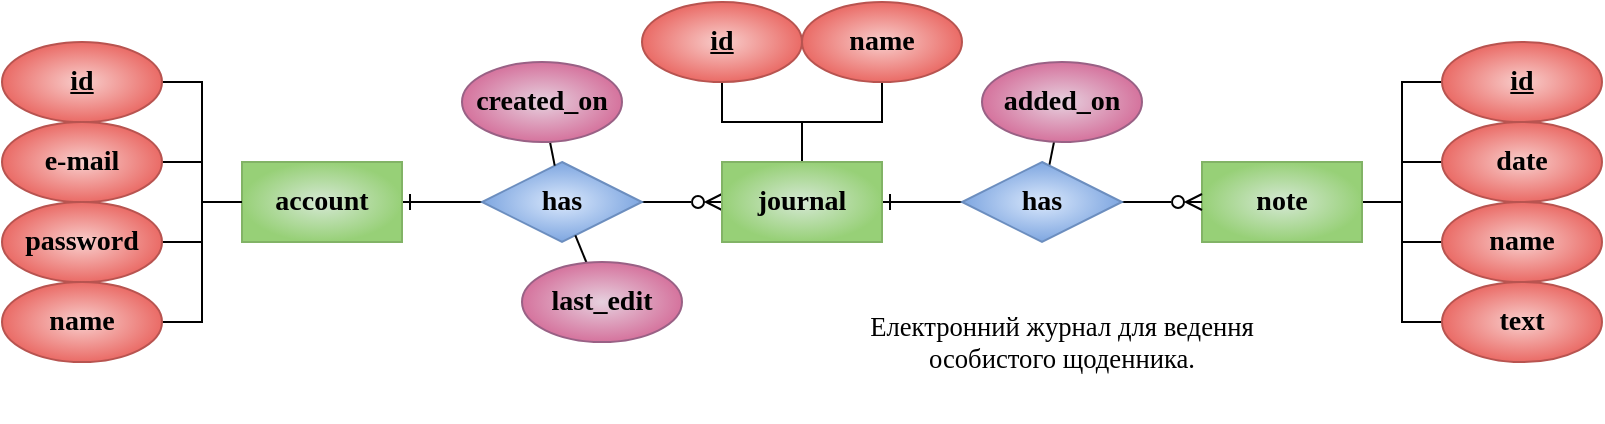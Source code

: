 <mxfile version="22.0.0" type="device">
  <diagram name="Page-1" id="F6AvMUEwoO-tFAvZzTvp">
    <mxGraphModel dx="989" dy="520" grid="1" gridSize="10" guides="1" tooltips="1" connect="1" arrows="1" fold="1" page="1" pageScale="1" pageWidth="400" pageHeight="400" math="0" shadow="0">
      <root>
        <mxCell id="0" />
        <mxCell id="1" parent="0" />
        <mxCell id="D4C0YvUuxJkmmGhEhcy--5" style="edgeStyle=orthogonalEdgeStyle;rounded=0;orthogonalLoop=1;jettySize=auto;html=1;exitX=0;exitY=0.5;exitDx=0;exitDy=0;entryX=1;entryY=0.5;entryDx=0;entryDy=0;endArrow=none;endFill=0;" parent="1" source="D4C0YvUuxJkmmGhEhcy--1" target="D4C0YvUuxJkmmGhEhcy--4" edge="1">
          <mxGeometry relative="1" as="geometry" />
        </mxCell>
        <mxCell id="D4C0YvUuxJkmmGhEhcy--10" style="edgeStyle=orthogonalEdgeStyle;rounded=0;orthogonalLoop=1;jettySize=auto;html=1;exitX=0;exitY=0.5;exitDx=0;exitDy=0;entryX=1;entryY=0.5;entryDx=0;entryDy=0;endArrow=none;endFill=0;" parent="1" source="D4C0YvUuxJkmmGhEhcy--1" target="D4C0YvUuxJkmmGhEhcy--7" edge="1">
          <mxGeometry relative="1" as="geometry" />
        </mxCell>
        <mxCell id="zLykPkSnr6lN-xBkRm_C-1" style="edgeStyle=orthogonalEdgeStyle;rounded=0;orthogonalLoop=1;jettySize=auto;html=1;exitX=1;exitY=0.5;exitDx=0;exitDy=0;entryX=0;entryY=0.5;entryDx=0;entryDy=0;endArrow=none;endFill=0;startArrow=ERone;startFill=0;" parent="1" source="D4C0YvUuxJkmmGhEhcy--1" target="D4C0YvUuxJkmmGhEhcy--13" edge="1">
          <mxGeometry relative="1" as="geometry" />
        </mxCell>
        <mxCell id="h7s-Y1Fezc8F0dhKxskj-9" style="edgeStyle=orthogonalEdgeStyle;rounded=0;orthogonalLoop=1;jettySize=auto;html=1;exitX=0;exitY=0.5;exitDx=0;exitDy=0;endArrow=none;endFill=0;" edge="1" parent="1" source="D4C0YvUuxJkmmGhEhcy--1" target="h7s-Y1Fezc8F0dhKxskj-8">
          <mxGeometry relative="1" as="geometry">
            <Array as="points">
              <mxPoint x="100" y="100" />
              <mxPoint x="100" y="160" />
            </Array>
          </mxGeometry>
        </mxCell>
        <mxCell id="D4C0YvUuxJkmmGhEhcy--1" value="account" style="rounded=0;whiteSpace=wrap;html=1;gradientDirection=radial;fillColor=#d5e8d4;strokeColor=#82b366;gradientColor=#97d077;fontFamily=Kanit;fontSize=14;fontStyle=1;fontSource=https%3A%2F%2Ffonts.googleapis.com%2Fcss%3Ffamily%3DKanit;perimeterSpacing=0;strokeWidth=1;" parent="1" vertex="1">
          <mxGeometry x="120" y="80" width="80" height="40" as="geometry" />
        </mxCell>
        <mxCell id="D4C0YvUuxJkmmGhEhcy--4" value="&lt;u&gt;id&lt;/u&gt;" style="ellipse;whiteSpace=wrap;html=1;fillColor=#f8cecc;gradientColor=#ea6b66;strokeColor=#b85450;gradientDirection=radial;fontFamily=Kanit;fontSource=https%3A%2F%2Ffonts.googleapis.com%2Fcss%3Ffamily%3DKanit;fontSize=14;fontStyle=1;strokeWidth=1;" parent="1" vertex="1">
          <mxGeometry y="20" width="80" height="40" as="geometry" />
        </mxCell>
        <mxCell id="D4C0YvUuxJkmmGhEhcy--7" value="e-mail" style="ellipse;whiteSpace=wrap;html=1;fillColor=#f8cecc;gradientColor=#ea6b66;strokeColor=#b85450;gradientDirection=radial;fontFamily=Kanit;fontSource=https%3A%2F%2Ffonts.googleapis.com%2Fcss%3Ffamily%3DKanit;fontSize=14;fontStyle=1;strokeWidth=1;" parent="1" vertex="1">
          <mxGeometry y="60" width="80" height="40" as="geometry" />
        </mxCell>
        <mxCell id="D4C0YvUuxJkmmGhEhcy--11" style="edgeStyle=orthogonalEdgeStyle;rounded=0;orthogonalLoop=1;jettySize=auto;html=1;exitX=1;exitY=0.5;exitDx=0;exitDy=0;entryX=0;entryY=0.5;entryDx=0;entryDy=0;endArrow=none;endFill=0;" parent="1" source="D4C0YvUuxJkmmGhEhcy--8" target="D4C0YvUuxJkmmGhEhcy--1" edge="1">
          <mxGeometry relative="1" as="geometry" />
        </mxCell>
        <mxCell id="D4C0YvUuxJkmmGhEhcy--8" value="password" style="ellipse;whiteSpace=wrap;html=1;fillColor=#f8cecc;gradientColor=#ea6b66;strokeColor=#b85450;gradientDirection=radial;fontFamily=Kanit;fontSource=https%3A%2F%2Ffonts.googleapis.com%2Fcss%3Ffamily%3DKanit;fontSize=14;fontStyle=1;strokeWidth=1;" parent="1" vertex="1">
          <mxGeometry y="100" width="80" height="40" as="geometry" />
        </mxCell>
        <mxCell id="zLykPkSnr6lN-xBkRm_C-4" style="edgeStyle=orthogonalEdgeStyle;rounded=0;orthogonalLoop=1;jettySize=auto;html=1;exitX=1;exitY=0.5;exitDx=0;exitDy=0;entryX=0;entryY=0.5;entryDx=0;entryDy=0;endArrow=ERzeroToMany;endFill=0;startArrow=none;startFill=0;" parent="1" source="D4C0YvUuxJkmmGhEhcy--13" target="zLykPkSnr6lN-xBkRm_C-3" edge="1">
          <mxGeometry relative="1" as="geometry" />
        </mxCell>
        <mxCell id="D4C0YvUuxJkmmGhEhcy--13" value="has" style="rhombus;whiteSpace=wrap;html=1;fillColor=#dae8fc;gradientColor=#7ea6e0;strokeColor=#6c8ebf;fontFamily=Kanit;fontSource=https%3A%2F%2Ffonts.googleapis.com%2Fcss%3Ffamily%3DKanit;fontSize=14;fontStyle=1;gradientDirection=radial;" parent="1" vertex="1">
          <mxGeometry x="240" y="80" width="80" height="40" as="geometry" />
        </mxCell>
        <mxCell id="zLykPkSnr6lN-xBkRm_C-7" style="edgeStyle=orthogonalEdgeStyle;rounded=0;orthogonalLoop=1;jettySize=auto;html=1;exitX=1;exitY=0.5;exitDx=0;exitDy=0;entryX=0;entryY=0.5;entryDx=0;entryDy=0;endArrow=none;endFill=0;startArrow=ERone;startFill=0;" parent="1" source="zLykPkSnr6lN-xBkRm_C-3" target="zLykPkSnr6lN-xBkRm_C-6" edge="1">
          <mxGeometry relative="1" as="geometry" />
        </mxCell>
        <mxCell id="aUos-Yzz1Zoj6s27_QVr-3" style="edgeStyle=orthogonalEdgeStyle;rounded=0;orthogonalLoop=1;jettySize=auto;html=1;exitX=0.5;exitY=0;exitDx=0;exitDy=0;entryX=0.5;entryY=1;entryDx=0;entryDy=0;endArrow=none;endFill=0;" parent="1" source="zLykPkSnr6lN-xBkRm_C-3" target="aUos-Yzz1Zoj6s27_QVr-1" edge="1">
          <mxGeometry relative="1" as="geometry" />
        </mxCell>
        <mxCell id="aUos-Yzz1Zoj6s27_QVr-5" style="edgeStyle=orthogonalEdgeStyle;rounded=0;orthogonalLoop=1;jettySize=auto;html=1;exitX=0.5;exitY=0;exitDx=0;exitDy=0;entryX=0.5;entryY=1;entryDx=0;entryDy=0;endArrow=none;endFill=0;" parent="1" source="zLykPkSnr6lN-xBkRm_C-3" target="aUos-Yzz1Zoj6s27_QVr-4" edge="1">
          <mxGeometry relative="1" as="geometry" />
        </mxCell>
        <mxCell id="h7s-Y1Fezc8F0dhKxskj-3" style="rounded=0;orthogonalLoop=1;jettySize=auto;html=1;endArrow=none;endFill=0;" edge="1" parent="1" source="D4C0YvUuxJkmmGhEhcy--13" target="h7s-Y1Fezc8F0dhKxskj-2">
          <mxGeometry relative="1" as="geometry" />
        </mxCell>
        <mxCell id="zLykPkSnr6lN-xBkRm_C-3" value="journal" style="rounded=0;whiteSpace=wrap;html=1;gradientDirection=radial;fillColor=#d5e8d4;strokeColor=#82b366;gradientColor=#97d077;fontFamily=Kanit;fontSize=14;fontStyle=1;fontSource=https%3A%2F%2Ffonts.googleapis.com%2Fcss%3Ffamily%3DKanit;perimeterSpacing=0;strokeWidth=1;" parent="1" vertex="1">
          <mxGeometry x="360" y="80" width="80" height="40" as="geometry" />
        </mxCell>
        <mxCell id="h7s-Y1Fezc8F0dhKxskj-7" style="edgeStyle=orthogonalEdgeStyle;rounded=0;orthogonalLoop=1;jettySize=auto;html=1;exitX=1;exitY=0.5;exitDx=0;exitDy=0;endArrow=none;endFill=0;" edge="1" parent="1" source="zLykPkSnr6lN-xBkRm_C-5" target="h7s-Y1Fezc8F0dhKxskj-6">
          <mxGeometry relative="1" as="geometry">
            <Array as="points">
              <mxPoint x="700" y="100" />
              <mxPoint x="700" y="160" />
            </Array>
          </mxGeometry>
        </mxCell>
        <mxCell id="h7s-Y1Fezc8F0dhKxskj-12" style="edgeStyle=orthogonalEdgeStyle;rounded=0;orthogonalLoop=1;jettySize=auto;html=1;exitX=1;exitY=0.5;exitDx=0;exitDy=0;endArrow=none;endFill=0;" edge="1" parent="1" source="zLykPkSnr6lN-xBkRm_C-5" target="h7s-Y1Fezc8F0dhKxskj-11">
          <mxGeometry relative="1" as="geometry" />
        </mxCell>
        <mxCell id="h7s-Y1Fezc8F0dhKxskj-17" style="edgeStyle=orthogonalEdgeStyle;rounded=0;orthogonalLoop=1;jettySize=auto;html=1;exitX=1;exitY=0.5;exitDx=0;exitDy=0;endArrow=none;endFill=0;" edge="1" parent="1" source="zLykPkSnr6lN-xBkRm_C-5" target="h7s-Y1Fezc8F0dhKxskj-16">
          <mxGeometry relative="1" as="geometry" />
        </mxCell>
        <mxCell id="h7s-Y1Fezc8F0dhKxskj-19" style="edgeStyle=orthogonalEdgeStyle;rounded=0;orthogonalLoop=1;jettySize=auto;html=1;endArrow=none;endFill=0;" edge="1" parent="1" source="zLykPkSnr6lN-xBkRm_C-5" target="h7s-Y1Fezc8F0dhKxskj-18">
          <mxGeometry relative="1" as="geometry">
            <Array as="points">
              <mxPoint x="700" y="100" />
              <mxPoint x="700" y="40" />
            </Array>
          </mxGeometry>
        </mxCell>
        <mxCell id="zLykPkSnr6lN-xBkRm_C-5" value="note" style="rounded=0;whiteSpace=wrap;html=1;gradientDirection=radial;fillColor=#d5e8d4;strokeColor=#82b366;gradientColor=#97d077;fontFamily=Kanit;fontSize=14;fontStyle=1;fontSource=https%3A%2F%2Ffonts.googleapis.com%2Fcss%3Ffamily%3DKanit;perimeterSpacing=0;strokeWidth=1;" parent="1" vertex="1">
          <mxGeometry x="600" y="80" width="80" height="40" as="geometry" />
        </mxCell>
        <mxCell id="zLykPkSnr6lN-xBkRm_C-8" style="edgeStyle=orthogonalEdgeStyle;rounded=0;orthogonalLoop=1;jettySize=auto;html=1;exitX=1;exitY=0.5;exitDx=0;exitDy=0;entryX=0;entryY=0.5;entryDx=0;entryDy=0;endArrow=ERzeroToMany;endFill=0;" parent="1" source="zLykPkSnr6lN-xBkRm_C-6" target="zLykPkSnr6lN-xBkRm_C-5" edge="1">
          <mxGeometry relative="1" as="geometry" />
        </mxCell>
        <mxCell id="h7s-Y1Fezc8F0dhKxskj-13" style="rounded=0;orthogonalLoop=1;jettySize=auto;html=1;endArrow=none;endFill=0;" edge="1" parent="1" source="zLykPkSnr6lN-xBkRm_C-6" target="h7s-Y1Fezc8F0dhKxskj-5">
          <mxGeometry relative="1" as="geometry" />
        </mxCell>
        <mxCell id="zLykPkSnr6lN-xBkRm_C-6" value="has" style="rhombus;whiteSpace=wrap;html=1;fillColor=#dae8fc;gradientColor=#7ea6e0;strokeColor=#6c8ebf;fontFamily=Kanit;fontSource=https%3A%2F%2Ffonts.googleapis.com%2Fcss%3Ffamily%3DKanit;fontSize=14;fontStyle=1;gradientDirection=radial;" parent="1" vertex="1">
          <mxGeometry x="480" y="80" width="80" height="40" as="geometry" />
        </mxCell>
        <mxCell id="aUos-Yzz1Zoj6s27_QVr-1" value="&lt;u&gt;id&lt;/u&gt;" style="ellipse;whiteSpace=wrap;html=1;fillColor=#f8cecc;gradientColor=#ea6b66;strokeColor=#b85450;gradientDirection=radial;fontFamily=Kanit;fontSource=https%3A%2F%2Ffonts.googleapis.com%2Fcss%3Ffamily%3DKanit;fontSize=14;fontStyle=1;strokeWidth=1;" parent="1" vertex="1">
          <mxGeometry x="320" width="80" height="40" as="geometry" />
        </mxCell>
        <mxCell id="aUos-Yzz1Zoj6s27_QVr-4" value="name" style="ellipse;whiteSpace=wrap;html=1;fillColor=#f8cecc;gradientColor=#ea6b66;strokeColor=#b85450;gradientDirection=radial;fontFamily=Kanit;fontSource=https%3A%2F%2Ffonts.googleapis.com%2Fcss%3Ffamily%3DKanit;fontSize=14;fontStyle=1;strokeWidth=1;" parent="1" vertex="1">
          <mxGeometry x="400" width="80" height="40" as="geometry" />
        </mxCell>
        <mxCell id="h7s-Y1Fezc8F0dhKxskj-1" value="&lt;span style=&quot;font-size: 10pt; font-style: normal;&quot; data-sheets-value=&quot;{&amp;quot;1&amp;quot;:2,&amp;quot;2&amp;quot;:&amp;quot;Електронний журнал для ведення особистого щоденника.&amp;quot;}&quot; data-sheets-userformat=&quot;{&amp;quot;2&amp;quot;:513,&amp;quot;3&amp;quot;:{&amp;quot;1&amp;quot;:0},&amp;quot;12&amp;quot;:0}&quot;&gt;Електронний журнал для ведення особистого щоденника.&lt;/span&gt;" style="text;whiteSpace=wrap;html=1;align=center;verticalAlign=middle;fontFamily=Cambria;" vertex="1" parent="1">
          <mxGeometry x="410" y="130" width="240" height="80" as="geometry" />
        </mxCell>
        <mxCell id="h7s-Y1Fezc8F0dhKxskj-2" value="created_on" style="ellipse;whiteSpace=wrap;html=1;fillColor=#e6d0de;strokeColor=#996185;gradientDirection=radial;fontFamily=Kanit;fontSource=https%3A%2F%2Ffonts.googleapis.com%2Fcss%3Ffamily%3DKanit;fontSize=14;fontStyle=1;strokeWidth=1;gradientColor=#d5739d;" vertex="1" parent="1">
          <mxGeometry x="230" y="30" width="80" height="40" as="geometry" />
        </mxCell>
        <mxCell id="h7s-Y1Fezc8F0dhKxskj-5" value="added_on" style="ellipse;whiteSpace=wrap;html=1;fillColor=#e6d0de;gradientColor=#d5739d;strokeColor=#996185;gradientDirection=radial;fontFamily=Kanit;fontSource=https%3A%2F%2Ffonts.googleapis.com%2Fcss%3Ffamily%3DKanit;fontSize=14;fontStyle=1;strokeWidth=1;" vertex="1" parent="1">
          <mxGeometry x="490" y="30" width="80" height="40" as="geometry" />
        </mxCell>
        <mxCell id="h7s-Y1Fezc8F0dhKxskj-6" value="text" style="ellipse;whiteSpace=wrap;html=1;fillColor=#f8cecc;gradientColor=#ea6b66;strokeColor=#b85450;gradientDirection=radial;fontFamily=Kanit;fontSource=https%3A%2F%2Ffonts.googleapis.com%2Fcss%3Ffamily%3DKanit;fontSize=14;fontStyle=1;strokeWidth=1;" vertex="1" parent="1">
          <mxGeometry x="720" y="140" width="80" height="40" as="geometry" />
        </mxCell>
        <mxCell id="h7s-Y1Fezc8F0dhKxskj-8" value="name" style="ellipse;whiteSpace=wrap;html=1;fillColor=#f8cecc;gradientColor=#ea6b66;strokeColor=#b85450;gradientDirection=radial;fontFamily=Kanit;fontSource=https%3A%2F%2Ffonts.googleapis.com%2Fcss%3Ffamily%3DKanit;fontSize=14;fontStyle=1;strokeWidth=1;" vertex="1" parent="1">
          <mxGeometry y="140" width="80" height="40" as="geometry" />
        </mxCell>
        <mxCell id="h7s-Y1Fezc8F0dhKxskj-11" value="date" style="ellipse;whiteSpace=wrap;html=1;fillColor=#f8cecc;gradientColor=#ea6b66;strokeColor=#b85450;gradientDirection=radial;fontFamily=Kanit;fontSource=https%3A%2F%2Ffonts.googleapis.com%2Fcss%3Ffamily%3DKanit;fontSize=14;fontStyle=1;strokeWidth=1;" vertex="1" parent="1">
          <mxGeometry x="720" y="60" width="80" height="40" as="geometry" />
        </mxCell>
        <mxCell id="h7s-Y1Fezc8F0dhKxskj-15" style="rounded=0;orthogonalLoop=1;jettySize=auto;html=1;endArrow=none;endFill=0;" edge="1" parent="1" source="h7s-Y1Fezc8F0dhKxskj-14" target="D4C0YvUuxJkmmGhEhcy--13">
          <mxGeometry relative="1" as="geometry" />
        </mxCell>
        <mxCell id="h7s-Y1Fezc8F0dhKxskj-14" value="last_edit" style="ellipse;whiteSpace=wrap;html=1;fillColor=#e6d0de;strokeColor=#996185;gradientDirection=radial;fontFamily=Kanit;fontSource=https%3A%2F%2Ffonts.googleapis.com%2Fcss%3Ffamily%3DKanit;fontSize=14;fontStyle=1;strokeWidth=1;gradientColor=#d5739d;" vertex="1" parent="1">
          <mxGeometry x="260" y="130" width="80" height="40" as="geometry" />
        </mxCell>
        <mxCell id="h7s-Y1Fezc8F0dhKxskj-16" value="name" style="ellipse;whiteSpace=wrap;html=1;fillColor=#f8cecc;gradientColor=#ea6b66;strokeColor=#b85450;gradientDirection=radial;fontFamily=Kanit;fontSource=https%3A%2F%2Ffonts.googleapis.com%2Fcss%3Ffamily%3DKanit;fontSize=14;fontStyle=1;strokeWidth=1;" vertex="1" parent="1">
          <mxGeometry x="720" y="100" width="80" height="40" as="geometry" />
        </mxCell>
        <mxCell id="h7s-Y1Fezc8F0dhKxskj-18" value="&lt;u&gt;id&lt;/u&gt;" style="ellipse;whiteSpace=wrap;html=1;fillColor=#f8cecc;gradientColor=#ea6b66;strokeColor=#b85450;gradientDirection=radial;fontFamily=Kanit;fontSource=https%3A%2F%2Ffonts.googleapis.com%2Fcss%3Ffamily%3DKanit;fontSize=14;fontStyle=1;strokeWidth=1;" vertex="1" parent="1">
          <mxGeometry x="720" y="20" width="80" height="40" as="geometry" />
        </mxCell>
      </root>
    </mxGraphModel>
  </diagram>
</mxfile>
